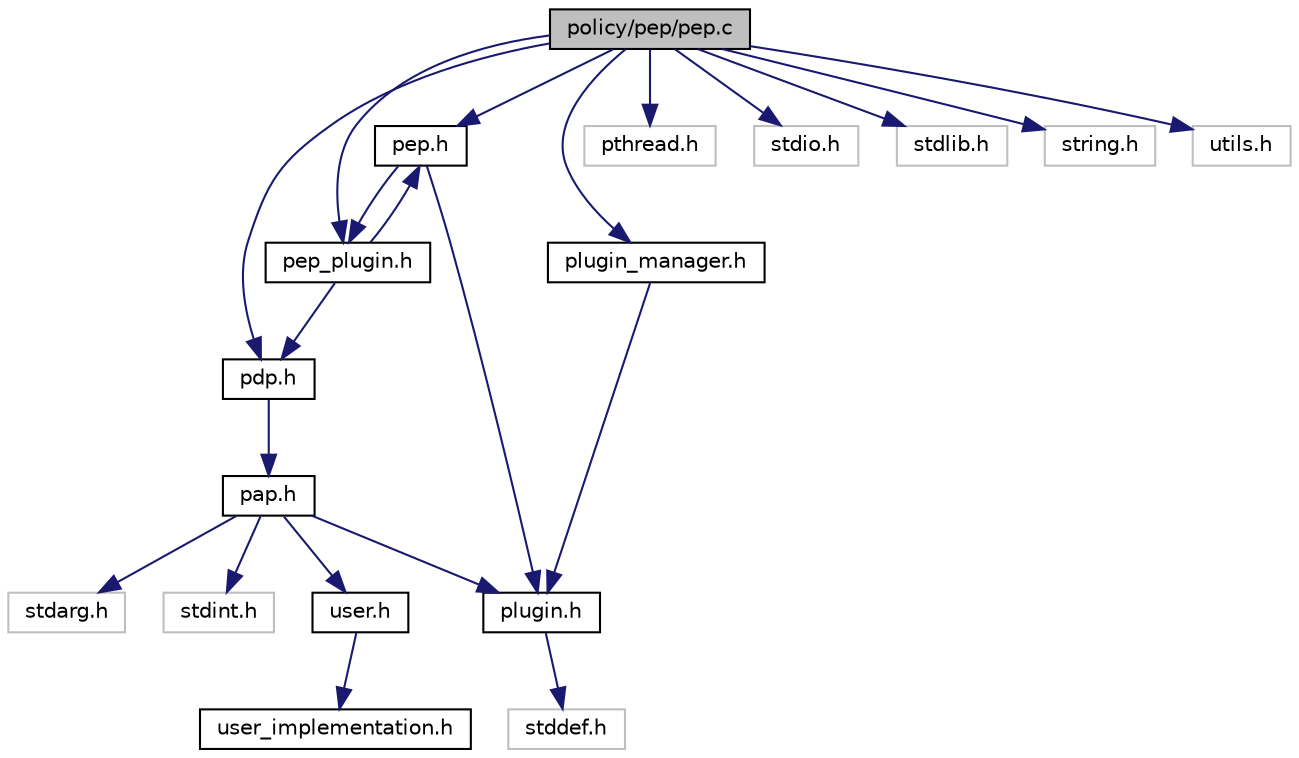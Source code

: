 digraph "policy/pep/pep.c"
{
  edge [fontname="Helvetica",fontsize="10",labelfontname="Helvetica",labelfontsize="10"];
  node [fontname="Helvetica",fontsize="10",shape=record];
  Node0 [label="policy/pep/pep.c",height=0.2,width=0.4,color="black", fillcolor="grey75", style="filled", fontcolor="black"];
  Node0 -> Node1 [color="midnightblue",fontsize="10",style="solid",fontname="Helvetica"];
  Node1 [label="pep.h",height=0.2,width=0.4,color="black", fillcolor="white", style="filled",URL="$pep_8h.html"];
  Node1 -> Node2 [color="midnightblue",fontsize="10",style="solid",fontname="Helvetica"];
  Node2 [label="pep_plugin.h",height=0.2,width=0.4,color="black", fillcolor="white", style="filled",URL="$pep__plugin_8h.html"];
  Node2 -> Node3 [color="midnightblue",fontsize="10",style="solid",fontname="Helvetica"];
  Node3 [label="pdp.h",height=0.2,width=0.4,color="black", fillcolor="white", style="filled",URL="$pdp_8h.html"];
  Node3 -> Node4 [color="midnightblue",fontsize="10",style="solid",fontname="Helvetica"];
  Node4 [label="pap.h",height=0.2,width=0.4,color="black", fillcolor="white", style="filled",URL="$pap_8h.html"];
  Node4 -> Node5 [color="midnightblue",fontsize="10",style="solid",fontname="Helvetica"];
  Node5 [label="stdarg.h",height=0.2,width=0.4,color="grey75", fillcolor="white", style="filled"];
  Node4 -> Node6 [color="midnightblue",fontsize="10",style="solid",fontname="Helvetica"];
  Node6 [label="stdint.h",height=0.2,width=0.4,color="grey75", fillcolor="white", style="filled"];
  Node4 -> Node7 [color="midnightblue",fontsize="10",style="solid",fontname="Helvetica"];
  Node7 [label="plugin.h",height=0.2,width=0.4,color="black", fillcolor="white", style="filled",URL="$plugin_8h.html"];
  Node7 -> Node8 [color="midnightblue",fontsize="10",style="solid",fontname="Helvetica"];
  Node8 [label="stddef.h",height=0.2,width=0.4,color="grey75", fillcolor="white", style="filled"];
  Node4 -> Node9 [color="midnightblue",fontsize="10",style="solid",fontname="Helvetica"];
  Node9 [label="user.h",height=0.2,width=0.4,color="black", fillcolor="white", style="filled",URL="$user_8h.html"];
  Node9 -> Node10 [color="midnightblue",fontsize="10",style="solid",fontname="Helvetica"];
  Node10 [label="user_implementation.h",height=0.2,width=0.4,color="black", fillcolor="white", style="filled",URL="$user__implementation_8h.html"];
  Node2 -> Node1 [color="midnightblue",fontsize="10",style="solid",fontname="Helvetica"];
  Node1 -> Node7 [color="midnightblue",fontsize="10",style="solid",fontname="Helvetica"];
  Node0 -> Node11 [color="midnightblue",fontsize="10",style="solid",fontname="Helvetica"];
  Node11 [label="pthread.h",height=0.2,width=0.4,color="grey75", fillcolor="white", style="filled"];
  Node0 -> Node12 [color="midnightblue",fontsize="10",style="solid",fontname="Helvetica"];
  Node12 [label="stdio.h",height=0.2,width=0.4,color="grey75", fillcolor="white", style="filled"];
  Node0 -> Node13 [color="midnightblue",fontsize="10",style="solid",fontname="Helvetica"];
  Node13 [label="stdlib.h",height=0.2,width=0.4,color="grey75", fillcolor="white", style="filled"];
  Node0 -> Node14 [color="midnightblue",fontsize="10",style="solid",fontname="Helvetica"];
  Node14 [label="string.h",height=0.2,width=0.4,color="grey75", fillcolor="white", style="filled"];
  Node0 -> Node3 [color="midnightblue",fontsize="10",style="solid",fontname="Helvetica"];
  Node0 -> Node2 [color="midnightblue",fontsize="10",style="solid",fontname="Helvetica"];
  Node0 -> Node15 [color="midnightblue",fontsize="10",style="solid",fontname="Helvetica"];
  Node15 [label="plugin_manager.h",height=0.2,width=0.4,color="black", fillcolor="white", style="filled",URL="$plugin__manager_8h.html"];
  Node15 -> Node7 [color="midnightblue",fontsize="10",style="solid",fontname="Helvetica"];
  Node0 -> Node16 [color="midnightblue",fontsize="10",style="solid",fontname="Helvetica"];
  Node16 [label="utils.h",height=0.2,width=0.4,color="grey75", fillcolor="white", style="filled"];
}
